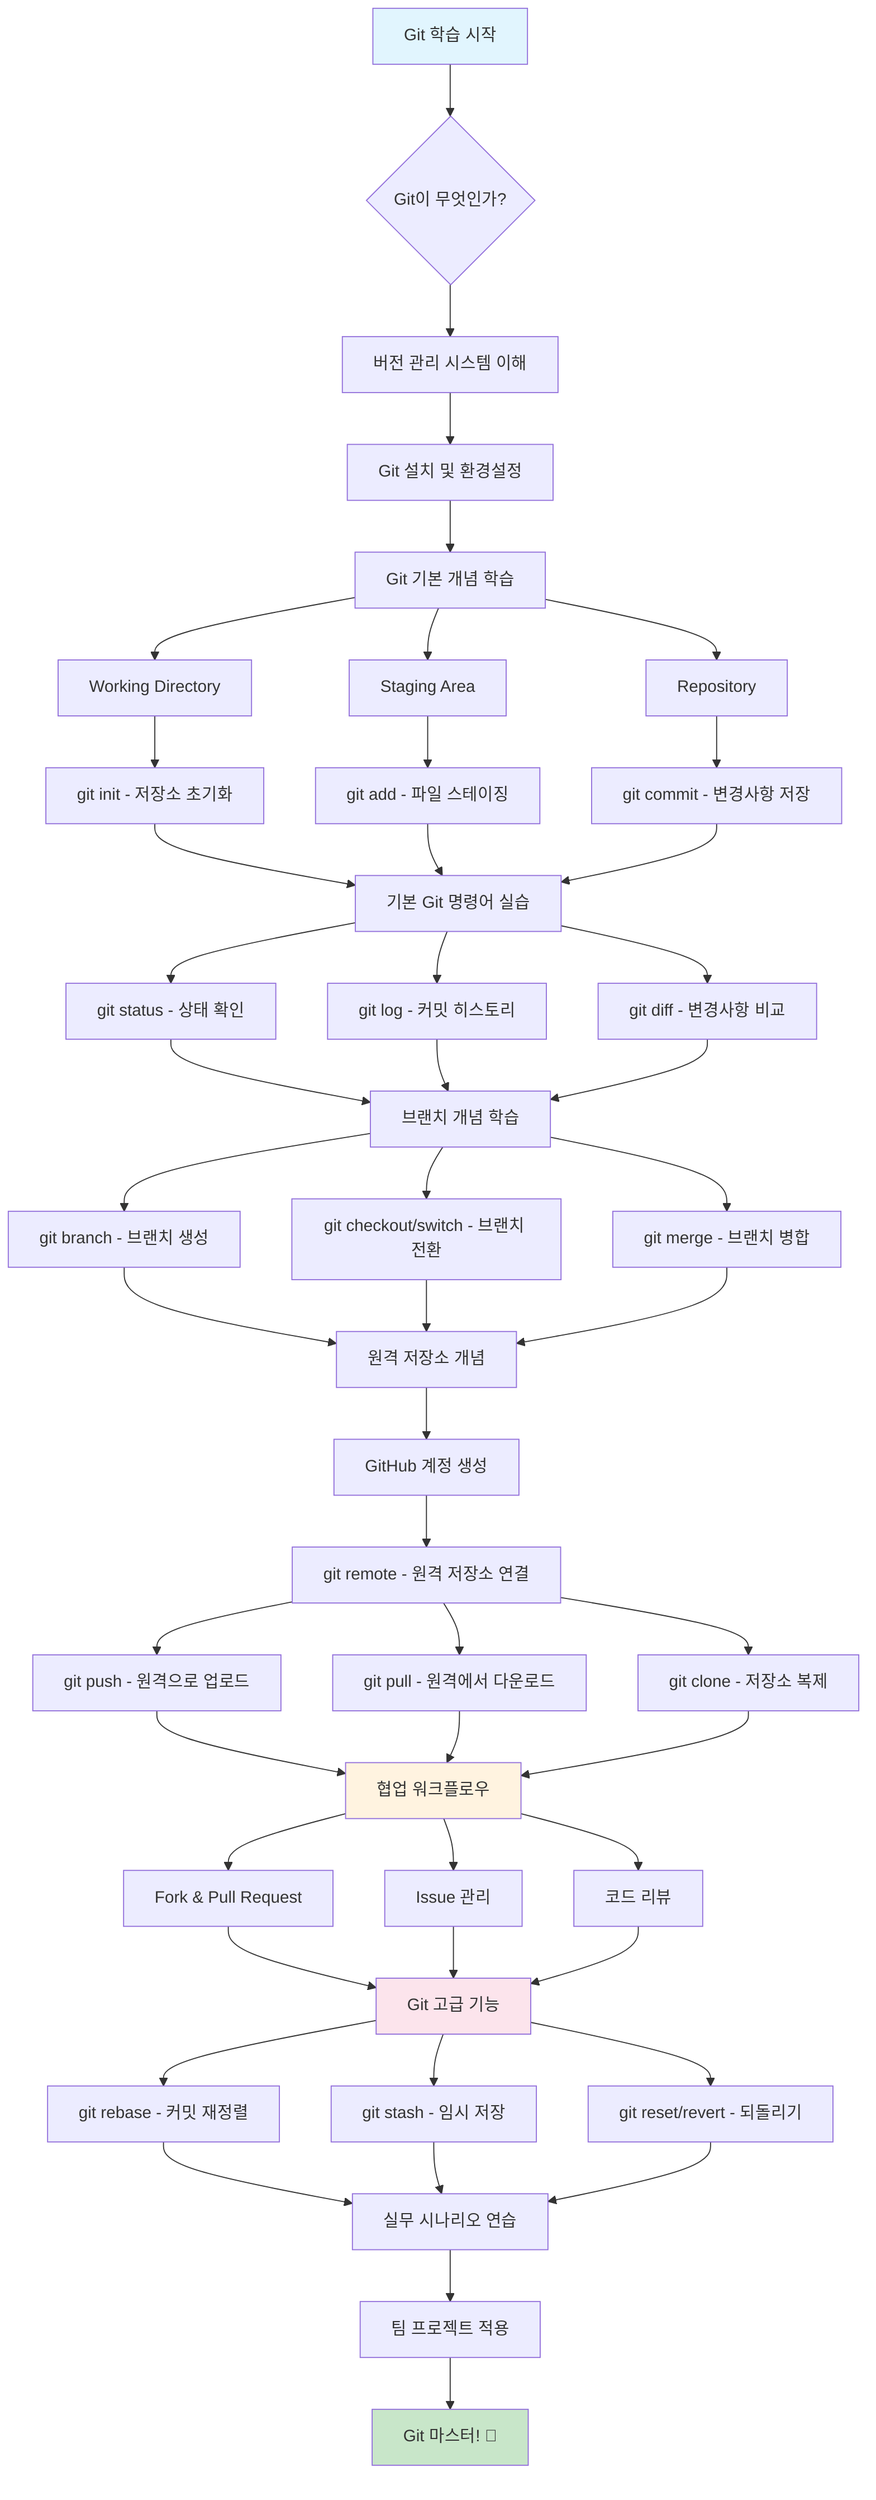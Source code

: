 flowchart TD
    A[Git 학습 시작] --> B{Git이 무엇인가?}
    B --> C[버전 관리 시스템 이해]
    C --> D[Git 설치 및 환경설정]
    D --> E[Git 기본 개념 학습]
    
    E --> F[Working Directory]
    E --> G[Staging Area]
    E --> H[Repository]
    
    F --> I[git init - 저장소 초기화]
    G --> J[git add - 파일 스테이징]
    H --> K[git commit - 변경사항 저장]
    
    I --> L[기본 Git 명령어 실습]
    J --> L
    K --> L
    
    L --> M[git status - 상태 확인]
    L --> N[git log - 커밋 히스토리]
    L --> O[git diff - 변경사항 비교]
    
    M --> P[브랜치 개념 학습]
    N --> P
    O --> P
    
    P --> Q[git branch - 브랜치 생성]
    P --> R[git checkout/switch - 브랜치 전환]
    P --> S[git merge - 브랜치 병합]
    
    Q --> T[원격 저장소 개념]
    R --> T
    S --> T
    
    T --> U[GitHub 계정 생성]
    U --> V[git remote - 원격 저장소 연결]
    V --> W[git push - 원격으로 업로드]
    V --> X[git pull - 원격에서 다운로드]
    V --> Y[git clone - 저장소 복제]
    
    W --> Z[협업 워크플로우]
    X --> Z
    Y --> Z
    
    Z --> AA[Fork & Pull Request]
    Z --> AB[Issue 관리]
    Z --> AC[코드 리뷰]
    
    AA --> AD[Git 고급 기능]
    AB --> AD
    AC --> AD
    
    AD --> AE[git rebase - 커밋 재정렬]
    AD --> AF[git stash - 임시 저장]
    AD --> AG[git reset/revert - 되돌리기]
    
    AE --> AH[실무 시나리오 연습]
    AF --> AH
    AG --> AH
    
    AH --> AI[팀 프로젝트 적용]
    AI --> AJ[Git 마스터! 🎉]
    
    style A fill:#e1f5fe
    style AJ fill:#c8e6c9
    style Z fill:#fff3e0
    style AD fill:#fce4ec